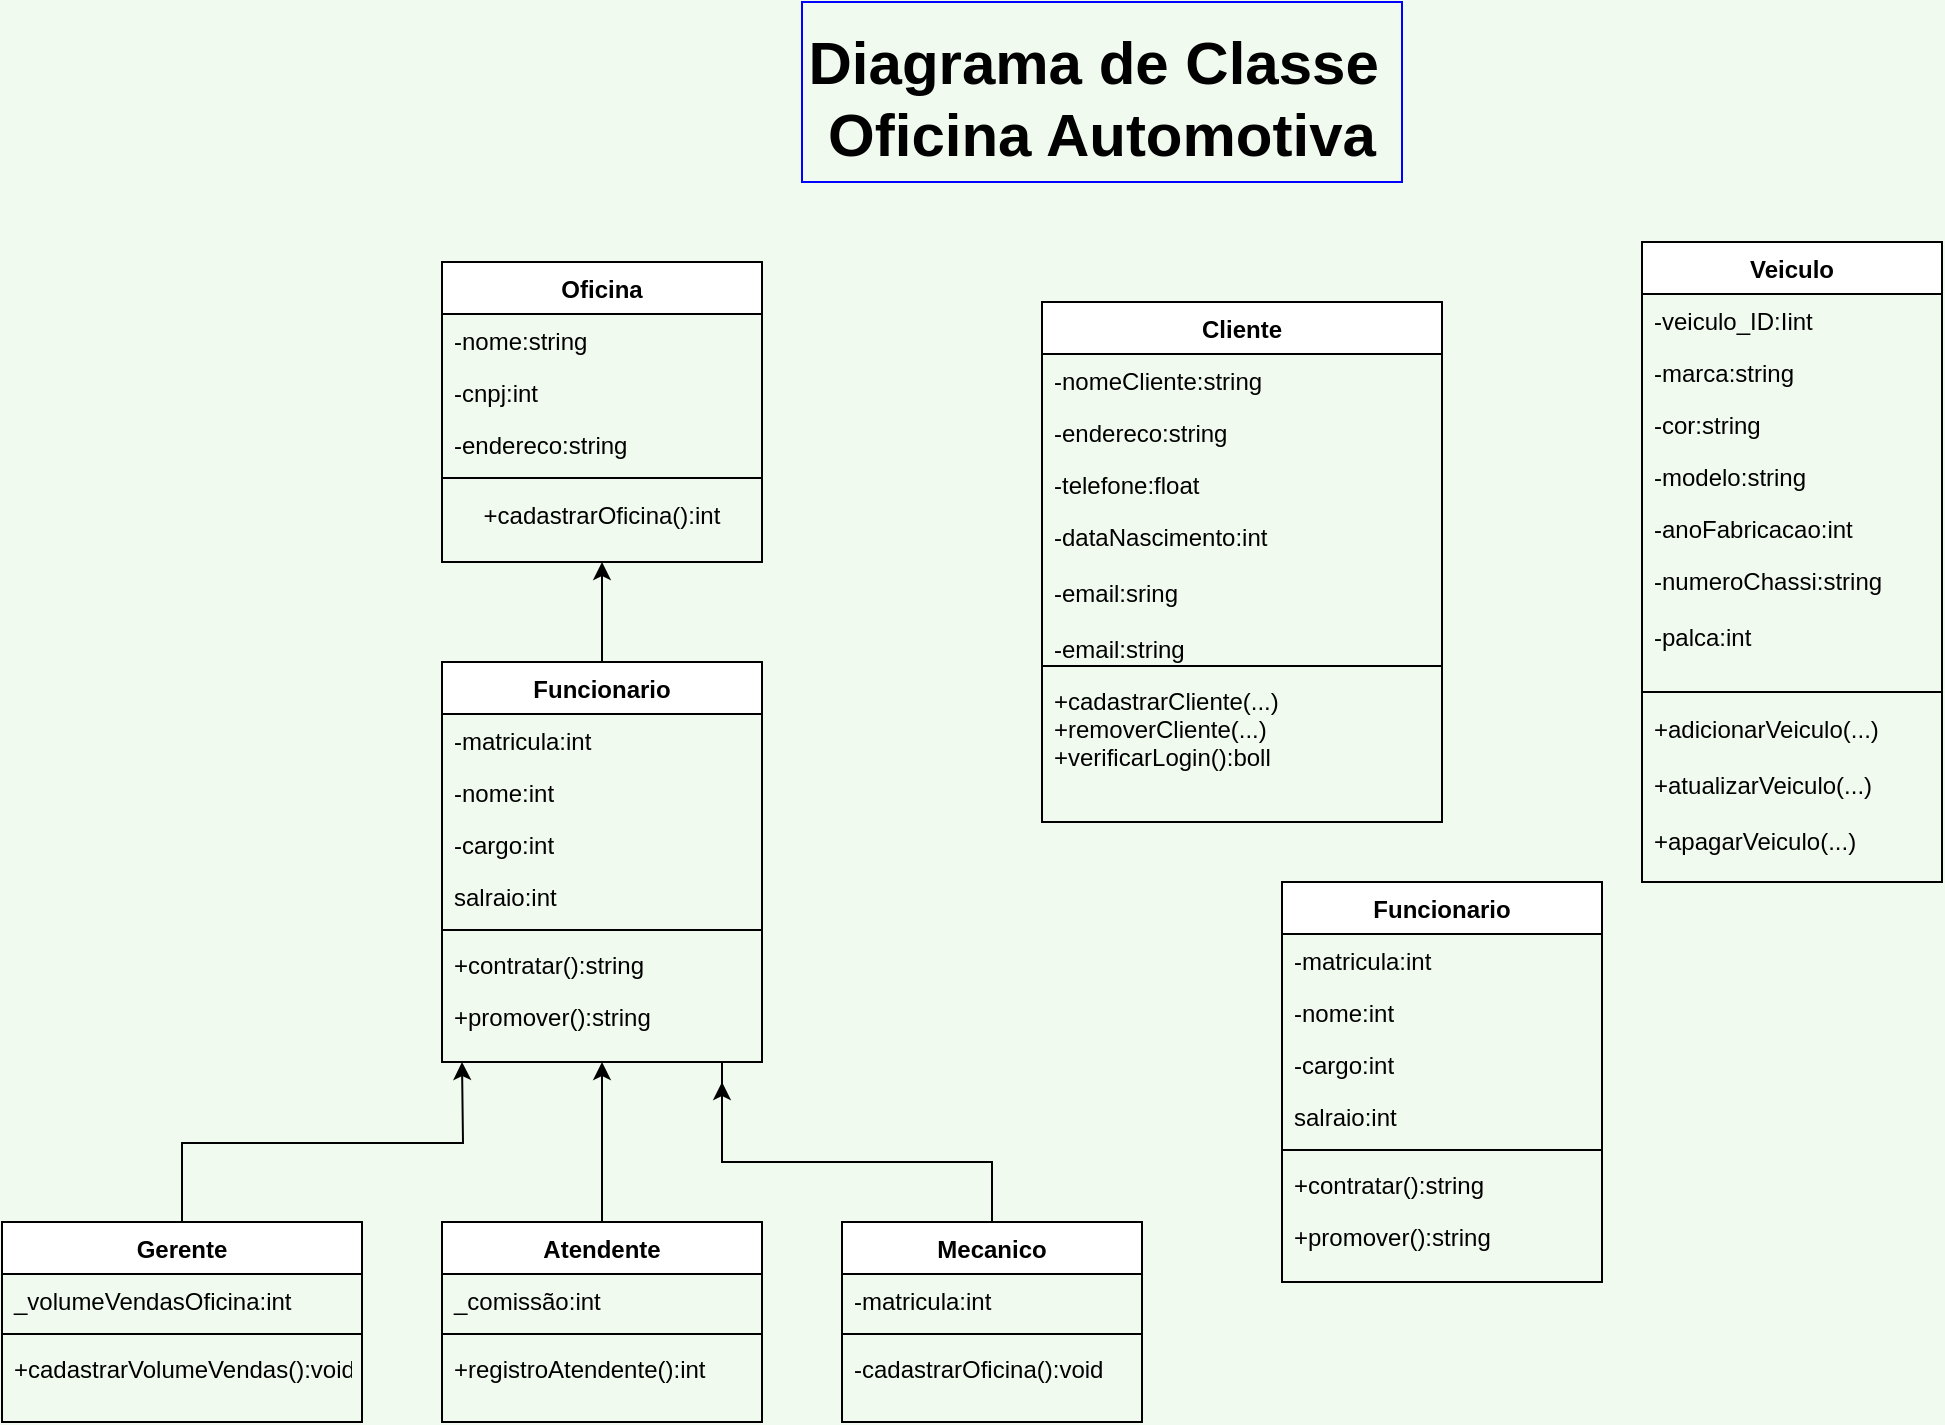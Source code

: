 <mxfile version="17.2.4" type="github">
  <diagram id="RZBq1uMww3y7u_asAbSS" name="Page-1">
    <mxGraphModel dx="868" dy="1619" grid="1" gridSize="10" guides="0" tooltips="1" connect="1" arrows="1" fold="1" page="1" pageScale="1" pageWidth="827" pageHeight="1169" background="#F1FAEE" math="0" shadow="0">
      <root>
        <object label="" oficina="" id="0">
          <mxCell />
        </object>
        <mxCell id="1" parent="0" />
        <mxCell id="aCNo5_MCbhOfw-RDRD6Q-75" value="Diagrama de Classe &#xa;Oficina Automotiva" style="text;align=center;fontStyle=1;verticalAlign=middle;spacingLeft=3;spacingRight=3;strokeColor=#0000FF;rotatable=0;points=[[0,0.5],[1,0.5]];portConstraint=eastwest;fontSize=30;fontColor=#000000;" parent="1" vertex="1">
          <mxGeometry x="460" y="-10" width="300" height="90" as="geometry" />
        </mxCell>
        <mxCell id="cCR9N0uC-qMVrNmAFpcq-2" value="Oficina" style="swimlane;fontStyle=1;align=center;verticalAlign=top;childLayout=stackLayout;horizontal=1;startSize=26;horizontalStack=0;resizeParent=1;resizeLast=0;collapsible=1;marginBottom=0;rounded=0;shadow=0;strokeWidth=1;" parent="1" vertex="1">
          <mxGeometry x="280" y="120" width="160" height="150" as="geometry">
            <mxRectangle x="550" y="140" width="160" height="26" as="alternateBounds" />
          </mxGeometry>
        </mxCell>
        <mxCell id="cCR9N0uC-qMVrNmAFpcq-3" value="-nome:string" style="text;align=left;verticalAlign=top;spacingLeft=4;spacingRight=4;overflow=hidden;rotatable=0;points=[[0,0.5],[1,0.5]];portConstraint=eastwest;" parent="cCR9N0uC-qMVrNmAFpcq-2" vertex="1">
          <mxGeometry y="26" width="160" height="26" as="geometry" />
        </mxCell>
        <mxCell id="cCR9N0uC-qMVrNmAFpcq-4" value="-cnpj:int" style="text;align=left;verticalAlign=top;spacingLeft=4;spacingRight=4;overflow=hidden;rotatable=0;points=[[0,0.5],[1,0.5]];portConstraint=eastwest;rounded=0;shadow=0;html=0;" parent="cCR9N0uC-qMVrNmAFpcq-2" vertex="1">
          <mxGeometry y="52" width="160" height="26" as="geometry" />
        </mxCell>
        <mxCell id="cCR9N0uC-qMVrNmAFpcq-5" value="-endereco:string" style="text;align=left;verticalAlign=top;spacingLeft=4;spacingRight=4;overflow=hidden;rotatable=0;points=[[0,0.5],[1,0.5]];portConstraint=eastwest;rounded=0;shadow=0;html=0;" parent="cCR9N0uC-qMVrNmAFpcq-2" vertex="1">
          <mxGeometry y="78" width="160" height="26" as="geometry" />
        </mxCell>
        <mxCell id="cCR9N0uC-qMVrNmAFpcq-7" value="" style="line;html=1;strokeWidth=1;align=left;verticalAlign=middle;spacingTop=-1;spacingLeft=3;spacingRight=3;rotatable=0;labelPosition=right;points=[];portConstraint=eastwest;" parent="cCR9N0uC-qMVrNmAFpcq-2" vertex="1">
          <mxGeometry y="104" width="160" height="8" as="geometry" />
        </mxCell>
        <mxCell id="cCR9N0uC-qMVrNmAFpcq-10" value="+cadastrarOficina():int" style="text;html=1;strokeColor=none;fillColor=none;align=center;verticalAlign=middle;whiteSpace=wrap;rounded=0;" parent="cCR9N0uC-qMVrNmAFpcq-2" vertex="1">
          <mxGeometry y="112" width="160" height="30" as="geometry" />
        </mxCell>
        <mxCell id="1zxtv4SdAcscboItieq_-1" style="edgeStyle=orthogonalEdgeStyle;rounded=0;orthogonalLoop=1;jettySize=auto;html=1;entryX=0.5;entryY=1;entryDx=0;entryDy=0;fontSize=30;" edge="1" parent="1" source="cCR9N0uC-qMVrNmAFpcq-11" target="cCR9N0uC-qMVrNmAFpcq-2">
          <mxGeometry relative="1" as="geometry" />
        </mxCell>
        <mxCell id="cCR9N0uC-qMVrNmAFpcq-11" value="Funcionario" style="swimlane;fontStyle=1;align=center;verticalAlign=top;childLayout=stackLayout;horizontal=1;startSize=26;horizontalStack=0;resizeParent=1;resizeLast=0;collapsible=1;marginBottom=0;rounded=0;shadow=0;strokeWidth=1;" parent="1" vertex="1">
          <mxGeometry x="280" y="320" width="160" height="200" as="geometry">
            <mxRectangle x="550" y="140" width="160" height="26" as="alternateBounds" />
          </mxGeometry>
        </mxCell>
        <mxCell id="cCR9N0uC-qMVrNmAFpcq-12" value="-matricula:int&#xa;&#xa;" style="text;align=left;verticalAlign=top;spacingLeft=4;spacingRight=4;overflow=hidden;rotatable=0;points=[[0,0.5],[1,0.5]];portConstraint=eastwest;" parent="cCR9N0uC-qMVrNmAFpcq-11" vertex="1">
          <mxGeometry y="26" width="160" height="26" as="geometry" />
        </mxCell>
        <mxCell id="cCR9N0uC-qMVrNmAFpcq-13" value="-nome:int" style="text;align=left;verticalAlign=top;spacingLeft=4;spacingRight=4;overflow=hidden;rotatable=0;points=[[0,0.5],[1,0.5]];portConstraint=eastwest;rounded=0;shadow=0;html=0;" parent="cCR9N0uC-qMVrNmAFpcq-11" vertex="1">
          <mxGeometry y="52" width="160" height="26" as="geometry" />
        </mxCell>
        <mxCell id="cCR9N0uC-qMVrNmAFpcq-14" value="-cargo:int" style="text;align=left;verticalAlign=top;spacingLeft=4;spacingRight=4;overflow=hidden;rotatable=0;points=[[0,0.5],[1,0.5]];portConstraint=eastwest;rounded=0;shadow=0;html=0;" parent="cCR9N0uC-qMVrNmAFpcq-11" vertex="1">
          <mxGeometry y="78" width="160" height="26" as="geometry" />
        </mxCell>
        <mxCell id="cCR9N0uC-qMVrNmAFpcq-15" value="salraio:int" style="text;align=left;verticalAlign=top;spacingLeft=4;spacingRight=4;overflow=hidden;rotatable=0;points=[[0,0.5],[1,0.5]];portConstraint=eastwest;rounded=0;shadow=0;html=0;textDirection=ltr;" parent="cCR9N0uC-qMVrNmAFpcq-11" vertex="1">
          <mxGeometry y="104" width="160" height="26" as="geometry" />
        </mxCell>
        <mxCell id="cCR9N0uC-qMVrNmAFpcq-16" value="" style="line;html=1;strokeWidth=1;align=left;verticalAlign=middle;spacingTop=-1;spacingLeft=3;spacingRight=3;rotatable=0;labelPosition=right;points=[];portConstraint=eastwest;" parent="cCR9N0uC-qMVrNmAFpcq-11" vertex="1">
          <mxGeometry y="130" width="160" height="8" as="geometry" />
        </mxCell>
        <mxCell id="cCR9N0uC-qMVrNmAFpcq-17" value="+contratar():string" style="text;align=left;verticalAlign=top;spacingLeft=4;spacingRight=4;overflow=hidden;rotatable=0;points=[[0,0.5],[1,0.5]];portConstraint=eastwest;" parent="cCR9N0uC-qMVrNmAFpcq-11" vertex="1">
          <mxGeometry y="138" width="160" height="26" as="geometry" />
        </mxCell>
        <mxCell id="cCR9N0uC-qMVrNmAFpcq-18" value="+promover():string" style="text;align=left;verticalAlign=top;spacingLeft=4;spacingRight=4;overflow=hidden;rotatable=0;points=[[0,0.5],[1,0.5]];portConstraint=eastwest;" parent="cCR9N0uC-qMVrNmAFpcq-11" vertex="1">
          <mxGeometry y="164" width="160" height="26" as="geometry" />
        </mxCell>
        <mxCell id="1zxtv4SdAcscboItieq_-2" style="edgeStyle=orthogonalEdgeStyle;rounded=0;orthogonalLoop=1;jettySize=auto;html=1;exitX=0.5;exitY=0;exitDx=0;exitDy=0;fontSize=30;" edge="1" parent="1" source="cCR9N0uC-qMVrNmAFpcq-20">
          <mxGeometry relative="1" as="geometry">
            <mxPoint x="290" y="520" as="targetPoint" />
          </mxGeometry>
        </mxCell>
        <mxCell id="cCR9N0uC-qMVrNmAFpcq-20" value="Gerente" style="swimlane;fontStyle=1;align=center;verticalAlign=top;childLayout=stackLayout;horizontal=1;startSize=26;horizontalStack=0;resizeParent=1;resizeLast=0;collapsible=1;marginBottom=0;rounded=0;shadow=0;strokeWidth=1;" parent="1" vertex="1">
          <mxGeometry x="60" y="600" width="180" height="100" as="geometry">
            <mxRectangle x="550" y="140" width="160" height="26" as="alternateBounds" />
          </mxGeometry>
        </mxCell>
        <mxCell id="cCR9N0uC-qMVrNmAFpcq-21" value="_volumeVendasOficina:int" style="text;align=left;verticalAlign=top;spacingLeft=4;spacingRight=4;overflow=hidden;rotatable=0;points=[[0,0.5],[1,0.5]];portConstraint=eastwest;" parent="cCR9N0uC-qMVrNmAFpcq-20" vertex="1">
          <mxGeometry y="26" width="180" height="26" as="geometry" />
        </mxCell>
        <mxCell id="cCR9N0uC-qMVrNmAFpcq-25" value="" style="line;html=1;strokeWidth=1;align=left;verticalAlign=middle;spacingTop=-1;spacingLeft=3;spacingRight=3;rotatable=0;labelPosition=right;points=[];portConstraint=eastwest;" parent="cCR9N0uC-qMVrNmAFpcq-20" vertex="1">
          <mxGeometry y="52" width="180" height="8" as="geometry" />
        </mxCell>
        <mxCell id="cCR9N0uC-qMVrNmAFpcq-26" value="+cadastrarVolumeVendas():void" style="text;align=left;verticalAlign=top;spacingLeft=4;spacingRight=4;overflow=hidden;rotatable=0;points=[[0,0.5],[1,0.5]];portConstraint=eastwest;" parent="cCR9N0uC-qMVrNmAFpcq-20" vertex="1">
          <mxGeometry y="60" width="180" height="26" as="geometry" />
        </mxCell>
        <mxCell id="1zxtv4SdAcscboItieq_-3" style="edgeStyle=orthogonalEdgeStyle;rounded=0;orthogonalLoop=1;jettySize=auto;html=1;entryX=0.5;entryY=1;entryDx=0;entryDy=0;fontSize=30;" edge="1" parent="1" source="cCR9N0uC-qMVrNmAFpcq-28" target="cCR9N0uC-qMVrNmAFpcq-11">
          <mxGeometry relative="1" as="geometry" />
        </mxCell>
        <mxCell id="cCR9N0uC-qMVrNmAFpcq-28" value="Atendente" style="swimlane;fontStyle=1;align=center;verticalAlign=top;childLayout=stackLayout;horizontal=1;startSize=26;horizontalStack=0;resizeParent=1;resizeLast=0;collapsible=1;marginBottom=0;rounded=0;shadow=0;strokeWidth=1;" parent="1" vertex="1">
          <mxGeometry x="280" y="600" width="160" height="100" as="geometry">
            <mxRectangle x="550" y="140" width="160" height="26" as="alternateBounds" />
          </mxGeometry>
        </mxCell>
        <mxCell id="cCR9N0uC-qMVrNmAFpcq-32" value="_comissão:int" style="text;align=left;verticalAlign=top;spacingLeft=4;spacingRight=4;overflow=hidden;rotatable=0;points=[[0,0.5],[1,0.5]];portConstraint=eastwest;rounded=0;shadow=0;html=0;textDirection=ltr;" parent="cCR9N0uC-qMVrNmAFpcq-28" vertex="1">
          <mxGeometry y="26" width="160" height="26" as="geometry" />
        </mxCell>
        <mxCell id="cCR9N0uC-qMVrNmAFpcq-33" value="" style="line;html=1;strokeWidth=1;align=left;verticalAlign=middle;spacingTop=-1;spacingLeft=3;spacingRight=3;rotatable=0;labelPosition=right;points=[];portConstraint=eastwest;" parent="cCR9N0uC-qMVrNmAFpcq-28" vertex="1">
          <mxGeometry y="52" width="160" height="8" as="geometry" />
        </mxCell>
        <mxCell id="cCR9N0uC-qMVrNmAFpcq-34" value="+registroAtendente():int" style="text;align=left;verticalAlign=top;spacingLeft=4;spacingRight=4;overflow=hidden;rotatable=0;points=[[0,0.5],[1,0.5]];portConstraint=eastwest;" parent="cCR9N0uC-qMVrNmAFpcq-28" vertex="1">
          <mxGeometry y="60" width="160" height="26" as="geometry" />
        </mxCell>
        <mxCell id="1zxtv4SdAcscboItieq_-6" style="edgeStyle=orthogonalEdgeStyle;rounded=0;orthogonalLoop=1;jettySize=auto;html=1;fontSize=30;startArrow=none;" edge="1" parent="1">
          <mxGeometry relative="1" as="geometry">
            <mxPoint x="420" y="530" as="targetPoint" />
            <mxPoint x="420" y="540" as="sourcePoint" />
            <Array as="points">
              <mxPoint x="420" y="530" />
            </Array>
          </mxGeometry>
        </mxCell>
        <mxCell id="cCR9N0uC-qMVrNmAFpcq-36" value="Mecanico" style="swimlane;fontStyle=1;align=center;verticalAlign=top;childLayout=stackLayout;horizontal=1;startSize=26;horizontalStack=0;resizeParent=1;resizeLast=0;collapsible=1;marginBottom=0;rounded=0;shadow=0;strokeWidth=1;" parent="1" vertex="1">
          <mxGeometry x="480" y="600" width="150" height="100" as="geometry">
            <mxRectangle x="550" y="140" width="160" height="26" as="alternateBounds" />
          </mxGeometry>
        </mxCell>
        <mxCell id="cCR9N0uC-qMVrNmAFpcq-37" value="-matricula:int&#xa;&#xa;" style="text;align=left;verticalAlign=top;spacingLeft=4;spacingRight=4;overflow=hidden;rotatable=0;points=[[0,0.5],[1,0.5]];portConstraint=eastwest;" parent="cCR9N0uC-qMVrNmAFpcq-36" vertex="1">
          <mxGeometry y="26" width="150" height="26" as="geometry" />
        </mxCell>
        <mxCell id="cCR9N0uC-qMVrNmAFpcq-41" value="" style="line;html=1;strokeWidth=1;align=left;verticalAlign=middle;spacingTop=-1;spacingLeft=3;spacingRight=3;rotatable=0;labelPosition=right;points=[];portConstraint=eastwest;" parent="cCR9N0uC-qMVrNmAFpcq-36" vertex="1">
          <mxGeometry y="52" width="150" height="8" as="geometry" />
        </mxCell>
        <mxCell id="cCR9N0uC-qMVrNmAFpcq-42" value="-cadastrarOficina():void" style="text;align=left;verticalAlign=top;spacingLeft=4;spacingRight=4;overflow=hidden;rotatable=0;points=[[0,0.5],[1,0.5]];portConstraint=eastwest;" parent="cCR9N0uC-qMVrNmAFpcq-36" vertex="1">
          <mxGeometry y="60" width="150" height="26" as="geometry" />
        </mxCell>
        <mxCell id="1zxtv4SdAcscboItieq_-7" value="" style="edgeStyle=orthogonalEdgeStyle;rounded=0;orthogonalLoop=1;jettySize=auto;html=1;fontSize=30;endArrow=none;" edge="1" parent="1" source="cCR9N0uC-qMVrNmAFpcq-36">
          <mxGeometry relative="1" as="geometry">
            <mxPoint x="420" y="520" as="targetPoint" />
            <mxPoint x="555" y="600" as="sourcePoint" />
            <Array as="points">
              <mxPoint x="555" y="570" />
              <mxPoint x="420" y="570" />
            </Array>
          </mxGeometry>
        </mxCell>
        <mxCell id="1zxtv4SdAcscboItieq_-8" value="Cliente" style="swimlane;fontStyle=1;align=center;verticalAlign=top;childLayout=stackLayout;horizontal=1;startSize=26;horizontalStack=0;resizeParent=1;resizeLast=0;collapsible=1;marginBottom=0;rounded=0;shadow=0;strokeWidth=1;" vertex="1" parent="1">
          <mxGeometry x="580" y="140" width="200" height="260" as="geometry">
            <mxRectangle x="550" y="140" width="160" height="26" as="alternateBounds" />
          </mxGeometry>
        </mxCell>
        <mxCell id="1zxtv4SdAcscboItieq_-9" value="-nomeCliente:string" style="text;align=left;verticalAlign=top;spacingLeft=4;spacingRight=4;overflow=hidden;rotatable=0;points=[[0,0.5],[1,0.5]];portConstraint=eastwest;" vertex="1" parent="1zxtv4SdAcscboItieq_-8">
          <mxGeometry y="26" width="200" height="26" as="geometry" />
        </mxCell>
        <mxCell id="1zxtv4SdAcscboItieq_-10" value="-endereco:string" style="text;align=left;verticalAlign=top;spacingLeft=4;spacingRight=4;overflow=hidden;rotatable=0;points=[[0,0.5],[1,0.5]];portConstraint=eastwest;rounded=0;shadow=0;html=0;" vertex="1" parent="1zxtv4SdAcscboItieq_-8">
          <mxGeometry y="52" width="200" height="26" as="geometry" />
        </mxCell>
        <mxCell id="1zxtv4SdAcscboItieq_-11" value="-telefone:float" style="text;align=left;verticalAlign=top;spacingLeft=4;spacingRight=4;overflow=hidden;rotatable=0;points=[[0,0.5],[1,0.5]];portConstraint=eastwest;rounded=0;shadow=0;html=0;" vertex="1" parent="1zxtv4SdAcscboItieq_-8">
          <mxGeometry y="78" width="200" height="26" as="geometry" />
        </mxCell>
        <mxCell id="1zxtv4SdAcscboItieq_-12" value="-dataNascimento:int&#xa;&#xa;-email:sring&#xa;&#xa;-email:string" style="text;align=left;verticalAlign=top;spacingLeft=4;spacingRight=4;overflow=hidden;rotatable=0;points=[[0,0.5],[1,0.5]];portConstraint=eastwest;rounded=0;shadow=0;html=0;textDirection=ltr;" vertex="1" parent="1zxtv4SdAcscboItieq_-8">
          <mxGeometry y="104" width="200" height="74" as="geometry" />
        </mxCell>
        <mxCell id="1zxtv4SdAcscboItieq_-13" value="" style="line;html=1;strokeWidth=1;align=left;verticalAlign=middle;spacingTop=-1;spacingLeft=3;spacingRight=3;rotatable=0;labelPosition=right;points=[];portConstraint=eastwest;" vertex="1" parent="1zxtv4SdAcscboItieq_-8">
          <mxGeometry y="178" width="200" height="8" as="geometry" />
        </mxCell>
        <mxCell id="1zxtv4SdAcscboItieq_-33" value="+cadastrarCliente(...)&#xa;+removerCliente(...)&#xa;+verificarLogin():boll" style="text;align=left;verticalAlign=top;spacingLeft=4;spacingRight=4;overflow=hidden;rotatable=0;points=[[0,0.5],[1,0.5]];portConstraint=eastwest;" vertex="1" parent="1zxtv4SdAcscboItieq_-8">
          <mxGeometry y="186" width="200" height="64" as="geometry" />
        </mxCell>
        <mxCell id="1zxtv4SdAcscboItieq_-16" value="Funcionario" style="swimlane;fontStyle=1;align=center;verticalAlign=top;childLayout=stackLayout;horizontal=1;startSize=26;horizontalStack=0;resizeParent=1;resizeLast=0;collapsible=1;marginBottom=0;rounded=0;shadow=0;strokeWidth=1;" vertex="1" parent="1">
          <mxGeometry x="700" y="430" width="160" height="200" as="geometry">
            <mxRectangle x="550" y="140" width="160" height="26" as="alternateBounds" />
          </mxGeometry>
        </mxCell>
        <mxCell id="1zxtv4SdAcscboItieq_-17" value="-matricula:int&#xa;&#xa;" style="text;align=left;verticalAlign=top;spacingLeft=4;spacingRight=4;overflow=hidden;rotatable=0;points=[[0,0.5],[1,0.5]];portConstraint=eastwest;" vertex="1" parent="1zxtv4SdAcscboItieq_-16">
          <mxGeometry y="26" width="160" height="26" as="geometry" />
        </mxCell>
        <mxCell id="1zxtv4SdAcscboItieq_-18" value="-nome:int" style="text;align=left;verticalAlign=top;spacingLeft=4;spacingRight=4;overflow=hidden;rotatable=0;points=[[0,0.5],[1,0.5]];portConstraint=eastwest;rounded=0;shadow=0;html=0;" vertex="1" parent="1zxtv4SdAcscboItieq_-16">
          <mxGeometry y="52" width="160" height="26" as="geometry" />
        </mxCell>
        <mxCell id="1zxtv4SdAcscboItieq_-19" value="-cargo:int" style="text;align=left;verticalAlign=top;spacingLeft=4;spacingRight=4;overflow=hidden;rotatable=0;points=[[0,0.5],[1,0.5]];portConstraint=eastwest;rounded=0;shadow=0;html=0;" vertex="1" parent="1zxtv4SdAcscboItieq_-16">
          <mxGeometry y="78" width="160" height="26" as="geometry" />
        </mxCell>
        <mxCell id="1zxtv4SdAcscboItieq_-20" value="salraio:int" style="text;align=left;verticalAlign=top;spacingLeft=4;spacingRight=4;overflow=hidden;rotatable=0;points=[[0,0.5],[1,0.5]];portConstraint=eastwest;rounded=0;shadow=0;html=0;textDirection=ltr;" vertex="1" parent="1zxtv4SdAcscboItieq_-16">
          <mxGeometry y="104" width="160" height="26" as="geometry" />
        </mxCell>
        <mxCell id="1zxtv4SdAcscboItieq_-21" value="" style="line;html=1;strokeWidth=1;align=left;verticalAlign=middle;spacingTop=-1;spacingLeft=3;spacingRight=3;rotatable=0;labelPosition=right;points=[];portConstraint=eastwest;" vertex="1" parent="1zxtv4SdAcscboItieq_-16">
          <mxGeometry y="130" width="160" height="8" as="geometry" />
        </mxCell>
        <mxCell id="1zxtv4SdAcscboItieq_-22" value="+contratar():string" style="text;align=left;verticalAlign=top;spacingLeft=4;spacingRight=4;overflow=hidden;rotatable=0;points=[[0,0.5],[1,0.5]];portConstraint=eastwest;" vertex="1" parent="1zxtv4SdAcscboItieq_-16">
          <mxGeometry y="138" width="160" height="26" as="geometry" />
        </mxCell>
        <mxCell id="1zxtv4SdAcscboItieq_-23" value="+promover():string" style="text;align=left;verticalAlign=top;spacingLeft=4;spacingRight=4;overflow=hidden;rotatable=0;points=[[0,0.5],[1,0.5]];portConstraint=eastwest;" vertex="1" parent="1zxtv4SdAcscboItieq_-16">
          <mxGeometry y="164" width="160" height="26" as="geometry" />
        </mxCell>
        <mxCell id="1zxtv4SdAcscboItieq_-24" value="Veiculo" style="swimlane;fontStyle=1;align=center;verticalAlign=top;childLayout=stackLayout;horizontal=1;startSize=26;horizontalStack=0;resizeParent=1;resizeLast=0;collapsible=1;marginBottom=0;rounded=0;shadow=0;strokeWidth=1;" vertex="1" parent="1">
          <mxGeometry x="880" y="110" width="150" height="320" as="geometry">
            <mxRectangle x="550" y="140" width="160" height="26" as="alternateBounds" />
          </mxGeometry>
        </mxCell>
        <mxCell id="1zxtv4SdAcscboItieq_-25" value="-veiculo_ID:Iint" style="text;align=left;verticalAlign=top;spacingLeft=4;spacingRight=4;overflow=hidden;rotatable=0;points=[[0,0.5],[1,0.5]];portConstraint=eastwest;" vertex="1" parent="1zxtv4SdAcscboItieq_-24">
          <mxGeometry y="26" width="150" height="26" as="geometry" />
        </mxCell>
        <mxCell id="1zxtv4SdAcscboItieq_-26" value="-marca:string" style="text;align=left;verticalAlign=top;spacingLeft=4;spacingRight=4;overflow=hidden;rotatable=0;points=[[0,0.5],[1,0.5]];portConstraint=eastwest;rounded=0;shadow=0;html=0;" vertex="1" parent="1zxtv4SdAcscboItieq_-24">
          <mxGeometry y="52" width="150" height="26" as="geometry" />
        </mxCell>
        <mxCell id="1zxtv4SdAcscboItieq_-27" value="-cor:string" style="text;align=left;verticalAlign=top;spacingLeft=4;spacingRight=4;overflow=hidden;rotatable=0;points=[[0,0.5],[1,0.5]];portConstraint=eastwest;rounded=0;shadow=0;html=0;" vertex="1" parent="1zxtv4SdAcscboItieq_-24">
          <mxGeometry y="78" width="150" height="26" as="geometry" />
        </mxCell>
        <mxCell id="1zxtv4SdAcscboItieq_-28" value="-modelo:string" style="text;align=left;verticalAlign=top;spacingLeft=4;spacingRight=4;overflow=hidden;rotatable=0;points=[[0,0.5],[1,0.5]];portConstraint=eastwest;rounded=0;shadow=0;html=0;textDirection=ltr;" vertex="1" parent="1zxtv4SdAcscboItieq_-24">
          <mxGeometry y="104" width="150" height="26" as="geometry" />
        </mxCell>
        <mxCell id="1zxtv4SdAcscboItieq_-30" value="-anoFabricacao:int" style="text;align=left;verticalAlign=top;spacingLeft=4;spacingRight=4;overflow=hidden;rotatable=0;points=[[0,0.5],[1,0.5]];portConstraint=eastwest;" vertex="1" parent="1zxtv4SdAcscboItieq_-24">
          <mxGeometry y="130" width="150" height="26" as="geometry" />
        </mxCell>
        <mxCell id="1zxtv4SdAcscboItieq_-31" value="-numeroChassi:string&#xa;&#xa;-palca:int" style="text;align=left;verticalAlign=top;spacingLeft=4;spacingRight=4;overflow=hidden;rotatable=0;points=[[0,0.5],[1,0.5]];portConstraint=eastwest;" vertex="1" parent="1zxtv4SdAcscboItieq_-24">
          <mxGeometry y="156" width="150" height="64" as="geometry" />
        </mxCell>
        <mxCell id="1zxtv4SdAcscboItieq_-29" value="" style="line;html=1;strokeWidth=1;align=left;verticalAlign=middle;spacingTop=-1;spacingLeft=3;spacingRight=3;rotatable=0;labelPosition=right;points=[];portConstraint=eastwest;" vertex="1" parent="1zxtv4SdAcscboItieq_-24">
          <mxGeometry y="220" width="150" height="10" as="geometry" />
        </mxCell>
        <mxCell id="1zxtv4SdAcscboItieq_-35" value="+adicionarVeiculo(...)&#xa;&#xa;+atualizarVeiculo(...)&#xa;&#xa;+apagarVeiculo(...)" style="text;align=left;verticalAlign=top;spacingLeft=4;spacingRight=4;overflow=hidden;rotatable=0;points=[[0,0.5],[1,0.5]];portConstraint=eastwest;" vertex="1" parent="1zxtv4SdAcscboItieq_-24">
          <mxGeometry y="230" width="150" height="90" as="geometry" />
        </mxCell>
      </root>
    </mxGraphModel>
  </diagram>
</mxfile>
